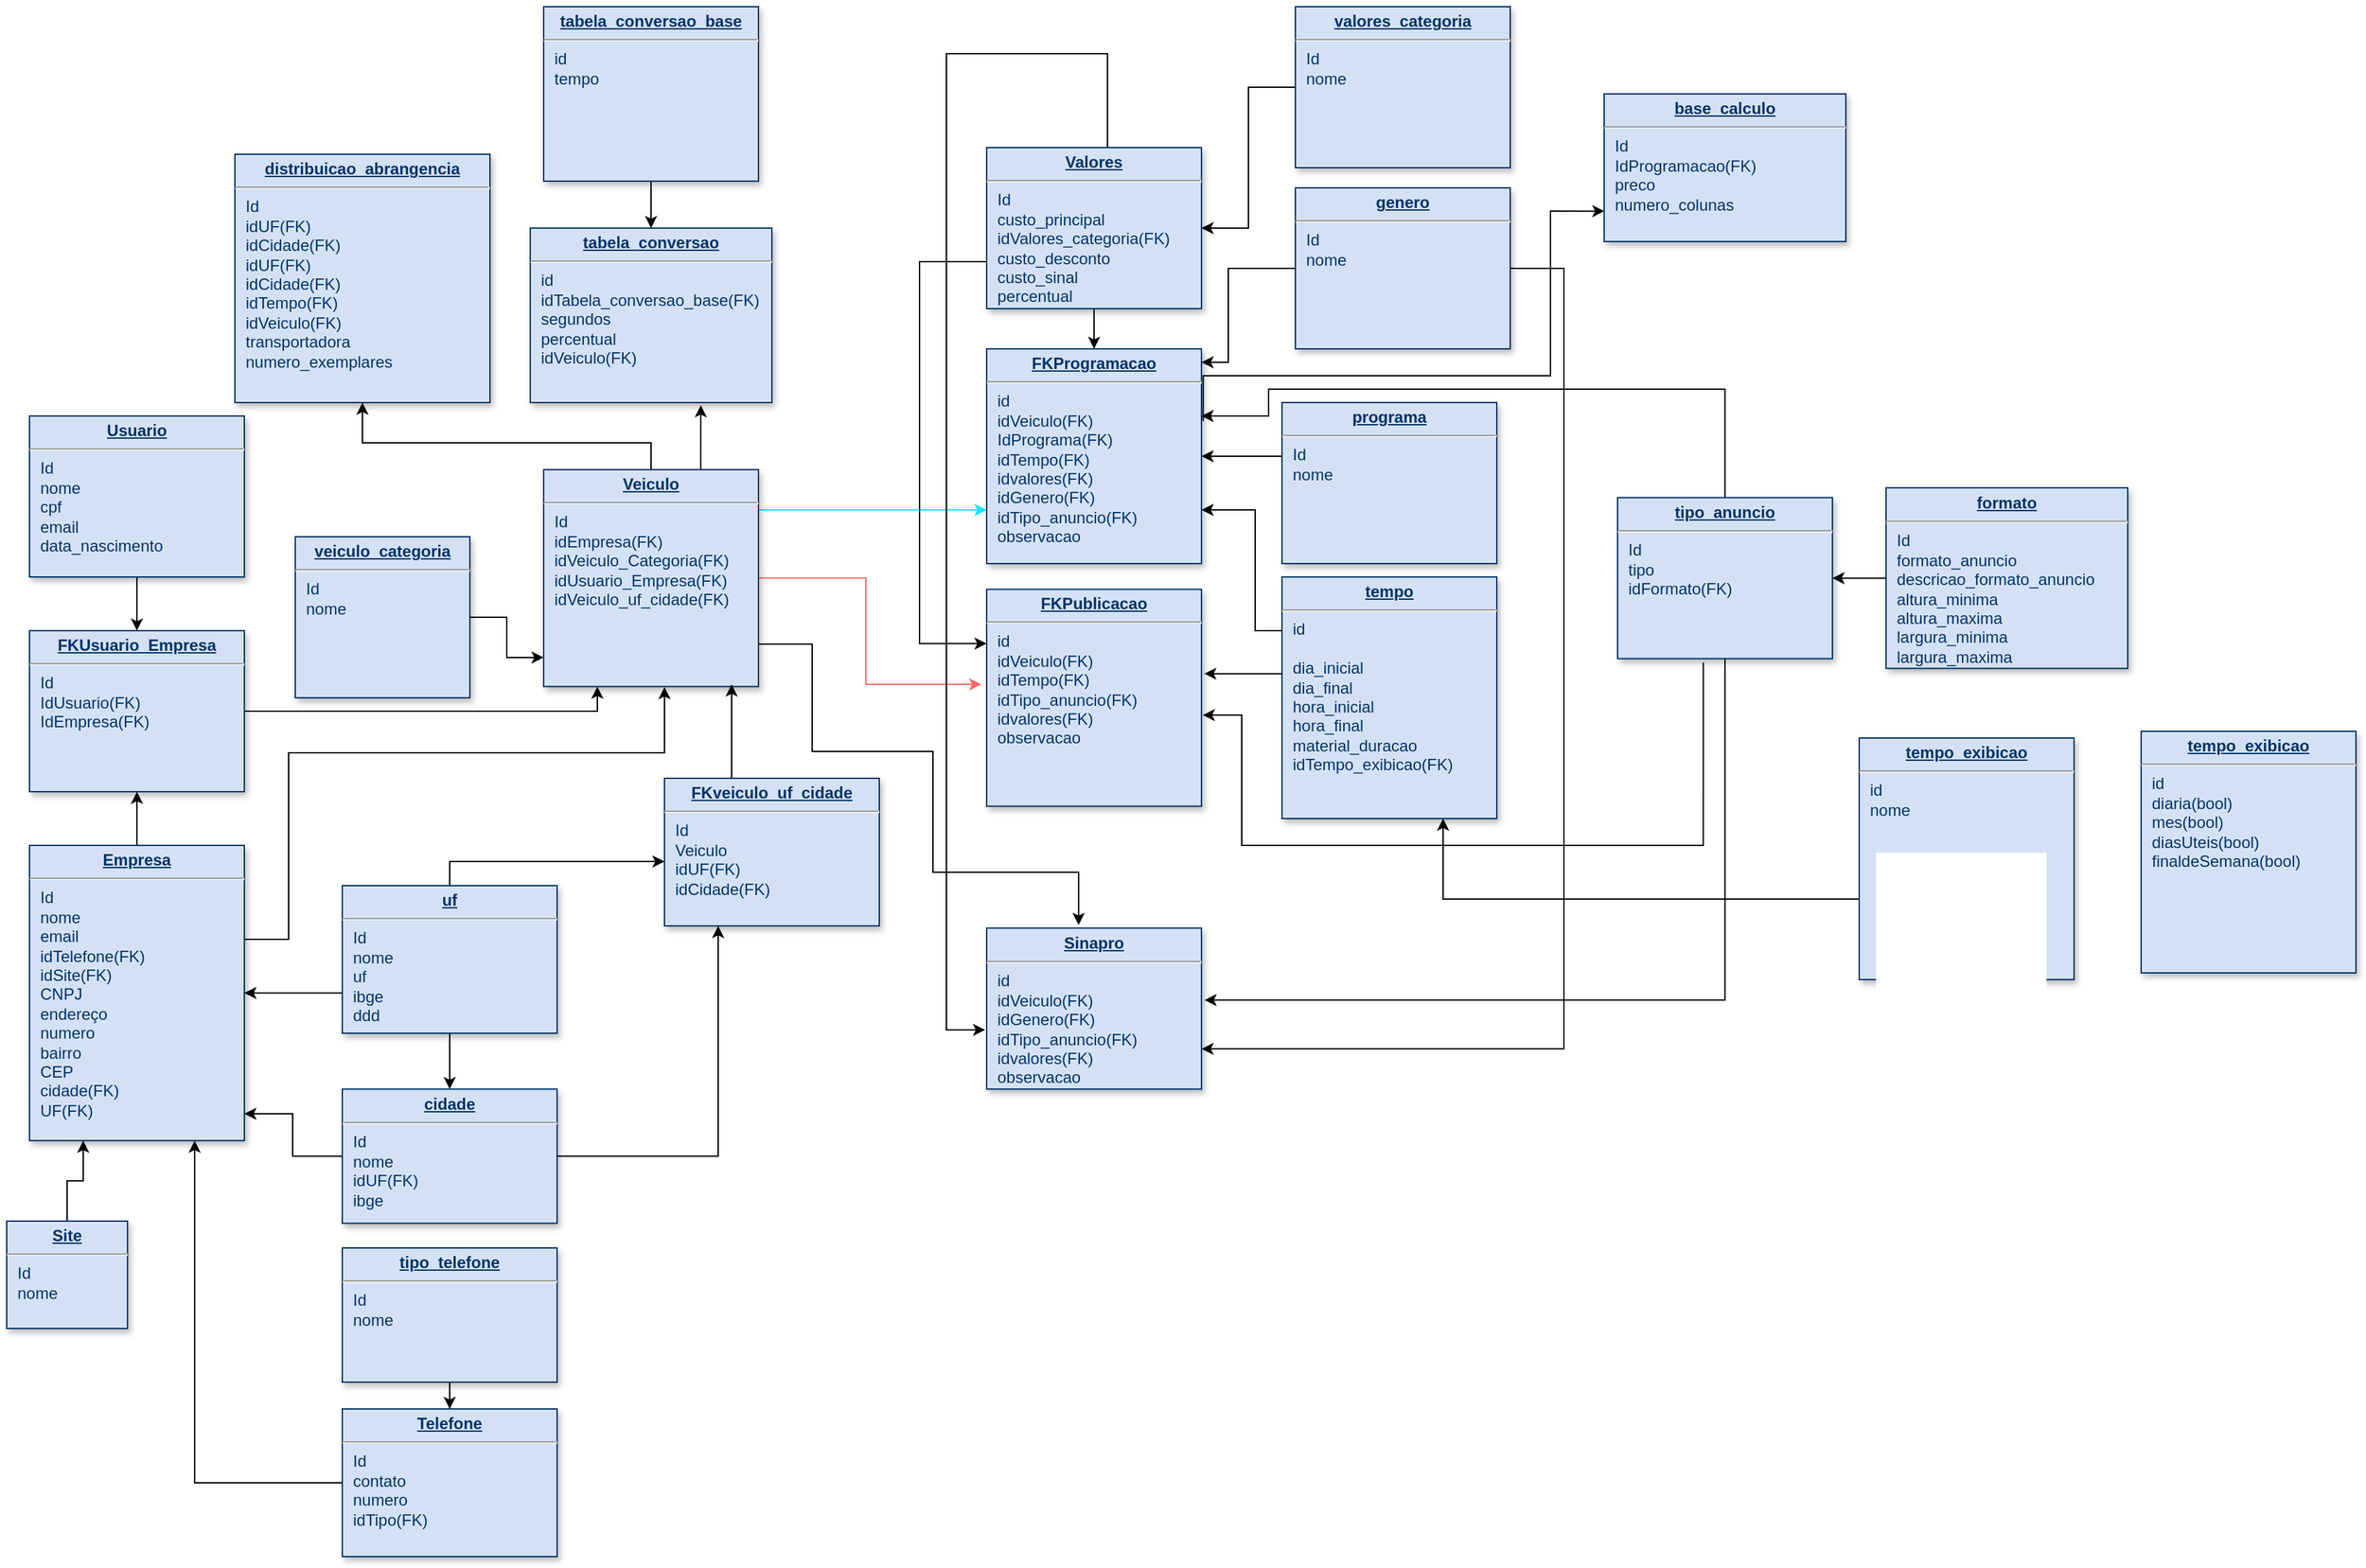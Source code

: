 <mxfile version="12.8.2" type="github">
  <diagram id="VvqGy8qrrSqzTx67XHq5" name="Página-1">
    <mxGraphModel dx="2086" dy="1724" grid="1" gridSize="10" guides="1" tooltips="1" connect="1" arrows="1" fold="1" page="1" pageScale="1" pageWidth="827" pageHeight="1169" math="0" shadow="0">
      <root>
        <mxCell id="0" />
        <mxCell id="1" parent="0" />
        <mxCell id="IHVAyDiuJe2hWlR-bfKC-25" style="edgeStyle=orthogonalEdgeStyle;rounded=0;orthogonalLoop=1;jettySize=auto;html=1;" parent="1" source="IHVAyDiuJe2hWlR-bfKC-1" target="IHVAyDiuJe2hWlR-bfKC-2" edge="1">
          <mxGeometry relative="1" as="geometry" />
        </mxCell>
        <mxCell id="IHVAyDiuJe2hWlR-bfKC-1" value="&lt;p style=&quot;margin: 0px ; margin-top: 4px ; text-align: center ; text-decoration: underline&quot;&gt;&lt;b&gt;Usuario&lt;/b&gt;&lt;/p&gt;&lt;hr&gt;&lt;p style=&quot;margin: 0px ; margin-left: 8px&quot;&gt;Id&lt;/p&gt;&lt;p style=&quot;margin: 0px ; margin-left: 8px&quot;&gt;nome&lt;/p&gt;&lt;p style=&quot;margin: 0px ; margin-left: 8px&quot;&gt;cpf&lt;/p&gt;&lt;p style=&quot;margin: 0px ; margin-left: 8px&quot;&gt;email&lt;/p&gt;&lt;p style=&quot;margin: 0px ; margin-left: 8px&quot;&gt;data_nascimento&lt;/p&gt;" style="verticalAlign=top;align=left;overflow=fill;fontSize=12;fontFamily=Helvetica;html=1;strokeColor=#003366;shadow=1;fillColor=#D4E1F5;fontColor=#003366" parent="1" vertex="1">
          <mxGeometry x="-783" y="10" width="160" height="120" as="geometry" />
        </mxCell>
        <mxCell id="IHVAyDiuJe2hWlR-bfKC-56" style="edgeStyle=orthogonalEdgeStyle;rounded=0;orthogonalLoop=1;jettySize=auto;html=1;entryX=0.25;entryY=1;entryDx=0;entryDy=0;" parent="1" source="IHVAyDiuJe2hWlR-bfKC-2" target="IHVAyDiuJe2hWlR-bfKC-7" edge="1">
          <mxGeometry relative="1" as="geometry">
            <Array as="points">
              <mxPoint x="-360" y="230" />
            </Array>
            <mxPoint x="-360" y="230" as="targetPoint" />
          </mxGeometry>
        </mxCell>
        <mxCell id="IHVAyDiuJe2hWlR-bfKC-2" value="&lt;p style=&quot;margin: 0px ; margin-top: 4px ; text-align: center ; text-decoration: underline&quot;&gt;&lt;b&gt;FKUsuario_Empresa&lt;/b&gt;&lt;/p&gt;&lt;hr&gt;&lt;p style=&quot;margin: 0px ; margin-left: 8px&quot;&gt;Id&lt;/p&gt;&lt;p style=&quot;margin: 0px ; margin-left: 8px&quot;&gt;IdUsuario(FK)&lt;/p&gt;&lt;p style=&quot;margin: 0px ; margin-left: 8px&quot;&gt;IdEmpresa(FK)&lt;/p&gt;&lt;p style=&quot;margin: 0px ; margin-left: 8px&quot;&gt;&lt;br&gt;&lt;/p&gt;" style="verticalAlign=top;align=left;overflow=fill;fontSize=12;fontFamily=Helvetica;html=1;strokeColor=#003366;shadow=1;fillColor=#D4E1F5;fontColor=#003366;direction=west;" parent="1" vertex="1">
          <mxGeometry x="-783" y="170" width="160" height="120" as="geometry" />
        </mxCell>
        <mxCell id="S3335GlJZNiLPeRAQWJQ-27" style="edgeStyle=orthogonalEdgeStyle;rounded=0;orthogonalLoop=1;jettySize=auto;html=1;entryX=0;entryY=0.866;entryDx=0;entryDy=0;entryPerimeter=0;" parent="1" source="IHVAyDiuJe2hWlR-bfKC-4" target="IHVAyDiuJe2hWlR-bfKC-7" edge="1">
          <mxGeometry relative="1" as="geometry" />
        </mxCell>
        <mxCell id="IHVAyDiuJe2hWlR-bfKC-4" value="&lt;p style=&quot;margin: 0px ; margin-top: 4px ; text-align: center ; text-decoration: underline&quot;&gt;&lt;b&gt;veiculo_categoria&lt;/b&gt;&lt;/p&gt;&lt;hr&gt;&lt;p style=&quot;margin: 0px ; margin-left: 8px&quot;&gt;Id&lt;/p&gt;&lt;p style=&quot;margin: 0px ; margin-left: 8px&quot;&gt;nome&lt;/p&gt;" style="verticalAlign=top;align=left;overflow=fill;fontSize=12;fontFamily=Helvetica;html=1;strokeColor=#003366;shadow=1;fillColor=#D4E1F5;fontColor=#003366" parent="1" vertex="1">
          <mxGeometry x="-585" y="100" width="130" height="120" as="geometry" />
        </mxCell>
        <mxCell id="IHVAyDiuJe2hWlR-bfKC-70" style="edgeStyle=orthogonalEdgeStyle;rounded=0;orthogonalLoop=1;jettySize=auto;html=1;entryX=0;entryY=0.75;entryDx=0;entryDy=0;strokeColor=#0DE7FF;" parent="1" source="IHVAyDiuJe2hWlR-bfKC-7" target="IHVAyDiuJe2hWlR-bfKC-46" edge="1">
          <mxGeometry relative="1" as="geometry">
            <Array as="points">
              <mxPoint x="-150" y="80" />
              <mxPoint x="-150" y="80" />
            </Array>
          </mxGeometry>
        </mxCell>
        <mxCell id="S3335GlJZNiLPeRAQWJQ-18" style="edgeStyle=orthogonalEdgeStyle;rounded=0;orthogonalLoop=1;jettySize=auto;html=1;strokeColor=#FF6666;" parent="1" source="IHVAyDiuJe2hWlR-bfKC-7" edge="1">
          <mxGeometry relative="1" as="geometry">
            <mxPoint x="-74" y="210" as="targetPoint" />
            <Array as="points">
              <mxPoint x="-160" y="131" />
              <mxPoint x="-160" y="210" />
            </Array>
          </mxGeometry>
        </mxCell>
        <mxCell id="S3335GlJZNiLPeRAQWJQ-26" style="edgeStyle=orthogonalEdgeStyle;rounded=0;orthogonalLoop=1;jettySize=auto;html=1;entryX=0.706;entryY=1.015;entryDx=0;entryDy=0;entryPerimeter=0;" parent="1" source="IHVAyDiuJe2hWlR-bfKC-7" target="IHVAyDiuJe2hWlR-bfKC-72" edge="1">
          <mxGeometry relative="1" as="geometry">
            <mxPoint x="-320" y="-30" as="targetPoint" />
            <Array as="points">
              <mxPoint x="-283" y="30" />
              <mxPoint x="-283" y="30" />
            </Array>
          </mxGeometry>
        </mxCell>
        <mxCell id="S3335GlJZNiLPeRAQWJQ-49" style="edgeStyle=orthogonalEdgeStyle;rounded=0;orthogonalLoop=1;jettySize=auto;html=1;strokeColor=#000000;entryX=0.428;entryY=-0.019;entryDx=0;entryDy=0;entryPerimeter=0;" parent="1" source="IHVAyDiuJe2hWlR-bfKC-7" target="S3335GlJZNiLPeRAQWJQ-48" edge="1">
          <mxGeometry relative="1" as="geometry">
            <mxPoint y="350" as="targetPoint" />
            <Array as="points">
              <mxPoint x="-200" y="180" />
              <mxPoint x="-200" y="260" />
              <mxPoint x="-110" y="260" />
              <mxPoint x="-110" y="350" />
              <mxPoint x="-1" y="350" />
            </Array>
          </mxGeometry>
        </mxCell>
        <mxCell id="VIZTpnqmuirVWNDH8mlG-4" style="edgeStyle=orthogonalEdgeStyle;rounded=0;orthogonalLoop=1;jettySize=auto;html=1;strokeColor=#000000;entryX=0.5;entryY=1;entryDx=0;entryDy=0;" parent="1" source="IHVAyDiuJe2hWlR-bfKC-7" target="Db5_0AzRxlFm09WnYyrj-18" edge="1">
          <mxGeometry relative="1" as="geometry">
            <mxPoint x="-460" y="-10" as="targetPoint" />
            <Array as="points">
              <mxPoint x="-320" y="30" />
              <mxPoint x="-535" y="30" />
            </Array>
          </mxGeometry>
        </mxCell>
        <mxCell id="IHVAyDiuJe2hWlR-bfKC-7" value="&lt;p style=&quot;margin: 0px ; margin-top: 4px ; text-align: center ; text-decoration: underline&quot;&gt;&lt;b&gt;Veiculo&lt;/b&gt;&lt;/p&gt;&lt;hr&gt;&lt;p style=&quot;margin: 0px ; margin-left: 8px&quot;&gt;Id&lt;/p&gt;&lt;p style=&quot;margin: 0px ; margin-left: 8px&quot;&gt;idEmpresa(FK)&lt;/p&gt;&lt;p style=&quot;margin: 0px ; margin-left: 8px&quot;&gt;idVeiculo_Categoria(FK)&lt;/p&gt;&lt;p style=&quot;margin: 0px ; margin-left: 8px&quot;&gt;idUsuario_Empresa(FK)&lt;/p&gt;&lt;p style=&quot;margin: 0px 0px 0px 8px&quot;&gt;idVeiculo_uf_cidade(FK)&lt;/p&gt;&lt;div&gt;&lt;br&gt;&lt;/div&gt;&lt;p style=&quot;margin: 0px ; margin-left: 8px&quot;&gt;&lt;br&gt;&lt;/p&gt;" style="verticalAlign=top;align=left;overflow=fill;fontSize=12;fontFamily=Helvetica;html=1;strokeColor=#003366;shadow=1;fillColor=#D4E1F5;fontColor=#003366" parent="1" vertex="1">
          <mxGeometry x="-400" y="50.0" width="160" height="161.64" as="geometry" />
        </mxCell>
        <mxCell id="IHVAyDiuJe2hWlR-bfKC-24" style="edgeStyle=orthogonalEdgeStyle;rounded=0;orthogonalLoop=1;jettySize=auto;html=1;entryX=0.5;entryY=0;entryDx=0;entryDy=0;" parent="1" source="IHVAyDiuJe2hWlR-bfKC-8" target="IHVAyDiuJe2hWlR-bfKC-2" edge="1">
          <mxGeometry relative="1" as="geometry" />
        </mxCell>
        <mxCell id="IHVAyDiuJe2hWlR-bfKC-57" style="edgeStyle=orthogonalEdgeStyle;rounded=0;orthogonalLoop=1;jettySize=auto;html=1;" parent="1" source="IHVAyDiuJe2hWlR-bfKC-8" edge="1">
          <mxGeometry relative="1" as="geometry">
            <mxPoint x="-310" y="212" as="targetPoint" />
            <Array as="points">
              <mxPoint x="-590" y="400" />
              <mxPoint x="-590" y="261" />
              <mxPoint x="-310" y="261" />
              <mxPoint x="-310" y="212" />
            </Array>
          </mxGeometry>
        </mxCell>
        <mxCell id="IHVAyDiuJe2hWlR-bfKC-8" value="&lt;p style=&quot;margin: 0px ; margin-top: 4px ; text-align: center ; text-decoration: underline&quot;&gt;&lt;b&gt;Empresa&lt;/b&gt;&lt;/p&gt;&lt;hr&gt;&lt;p style=&quot;margin: 0px ; margin-left: 8px&quot;&gt;Id&lt;/p&gt;&lt;p style=&quot;margin: 0px ; margin-left: 8px&quot;&gt;nome&lt;/p&gt;&lt;p style=&quot;margin: 0px ; margin-left: 8px&quot;&gt;email&lt;/p&gt;&lt;p style=&quot;margin: 0px ; margin-left: 8px&quot;&gt;&lt;span&gt;idTelefone(FK)&lt;/span&gt;&lt;/p&gt;&lt;p style=&quot;margin: 0px ; margin-left: 8px&quot;&gt;&lt;span&gt;idSite(FK)&lt;/span&gt;&lt;/p&gt;&lt;p style=&quot;margin: 0px ; margin-left: 8px&quot;&gt;&lt;span&gt;CNPJ&lt;/span&gt;&lt;br&gt;&lt;/p&gt;&lt;p style=&quot;margin: 0px ; margin-left: 8px&quot;&gt;endereço&lt;/p&gt;&lt;p style=&quot;margin: 0px ; margin-left: 8px&quot;&gt;numero&lt;/p&gt;&lt;p style=&quot;margin: 0px ; margin-left: 8px&quot;&gt;bairro&lt;/p&gt;&lt;p style=&quot;margin: 0px ; margin-left: 8px&quot;&gt;&lt;span&gt;CEP&lt;/span&gt;&lt;br&gt;&lt;/p&gt;&lt;p style=&quot;margin: 0px ; margin-left: 8px&quot;&gt;cidade(FK)&lt;/p&gt;&lt;p style=&quot;margin: 0px ; margin-left: 8px&quot;&gt;&lt;span&gt;UF(FK)&lt;/span&gt;&lt;/p&gt;&lt;p style=&quot;margin: 0px ; margin-left: 8px&quot;&gt;&lt;br&gt;&lt;/p&gt;&lt;p style=&quot;margin: 0px ; margin-left: 8px&quot;&gt;&lt;br&gt;&lt;/p&gt;" style="verticalAlign=top;align=left;overflow=fill;fontSize=12;fontFamily=Helvetica;html=1;strokeColor=#003366;shadow=1;fillColor=#D4E1F5;fontColor=#003366" parent="1" vertex="1">
          <mxGeometry x="-783" y="330" width="160" height="220" as="geometry" />
        </mxCell>
        <mxCell id="IHVAyDiuJe2hWlR-bfKC-61" style="edgeStyle=orthogonalEdgeStyle;rounded=0;orthogonalLoop=1;jettySize=auto;html=1;" parent="1" source="IHVAyDiuJe2hWlR-bfKC-18" target="IHVAyDiuJe2hWlR-bfKC-8" edge="1">
          <mxGeometry relative="1" as="geometry">
            <Array as="points">
              <mxPoint x="-587" y="562" />
              <mxPoint x="-587" y="530" />
            </Array>
          </mxGeometry>
        </mxCell>
        <mxCell id="S3335GlJZNiLPeRAQWJQ-10" style="edgeStyle=orthogonalEdgeStyle;rounded=0;orthogonalLoop=1;jettySize=auto;html=1;entryX=0.25;entryY=1;entryDx=0;entryDy=0;" parent="1" source="IHVAyDiuJe2hWlR-bfKC-18" target="IHVAyDiuJe2hWlR-bfKC-83" edge="1">
          <mxGeometry relative="1" as="geometry" />
        </mxCell>
        <mxCell id="IHVAyDiuJe2hWlR-bfKC-18" value="&lt;p style=&quot;margin: 0px ; margin-top: 4px ; text-align: center ; text-decoration: underline&quot;&gt;&lt;b&gt;cidade&lt;/b&gt;&lt;/p&gt;&lt;hr&gt;&lt;p style=&quot;margin: 0px ; margin-left: 8px&quot;&gt;Id&lt;/p&gt;&lt;p style=&quot;margin: 0px ; margin-left: 8px&quot;&gt;nome&lt;/p&gt;&lt;p style=&quot;margin: 0px ; margin-left: 8px&quot;&gt;idUF(FK)&lt;/p&gt;&lt;p style=&quot;margin: 0px ; margin-left: 8px&quot;&gt;ibge&lt;/p&gt;&lt;p style=&quot;margin: 0px ; margin-left: 8px&quot;&gt;&lt;br&gt;&lt;/p&gt;" style="verticalAlign=top;align=left;overflow=fill;fontSize=12;fontFamily=Helvetica;html=1;strokeColor=#003366;shadow=1;fillColor=#D4E1F5;fontColor=#003366" parent="1" vertex="1">
          <mxGeometry x="-550" y="511.64" width="160" height="100" as="geometry" />
        </mxCell>
        <mxCell id="IHVAyDiuJe2hWlR-bfKC-64" style="edgeStyle=orthogonalEdgeStyle;rounded=0;orthogonalLoop=1;jettySize=auto;html=1;entryX=0.5;entryY=0;entryDx=0;entryDy=0;" parent="1" source="IHVAyDiuJe2hWlR-bfKC-19" target="IHVAyDiuJe2hWlR-bfKC-18" edge="1">
          <mxGeometry relative="1" as="geometry" />
        </mxCell>
        <mxCell id="IHVAyDiuJe2hWlR-bfKC-65" style="edgeStyle=orthogonalEdgeStyle;rounded=0;orthogonalLoop=1;jettySize=auto;html=1;entryX=1;entryY=0.5;entryDx=0;entryDy=0;" parent="1" source="IHVAyDiuJe2hWlR-bfKC-19" target="IHVAyDiuJe2hWlR-bfKC-8" edge="1">
          <mxGeometry relative="1" as="geometry">
            <Array as="points">
              <mxPoint x="-570" y="440" />
              <mxPoint x="-570" y="440" />
            </Array>
          </mxGeometry>
        </mxCell>
        <mxCell id="S3335GlJZNiLPeRAQWJQ-12" style="edgeStyle=orthogonalEdgeStyle;rounded=0;orthogonalLoop=1;jettySize=auto;html=1;entryX=0;entryY=0.564;entryDx=0;entryDy=0;entryPerimeter=0;" parent="1" source="IHVAyDiuJe2hWlR-bfKC-19" target="IHVAyDiuJe2hWlR-bfKC-83" edge="1">
          <mxGeometry relative="1" as="geometry">
            <Array as="points">
              <mxPoint x="-470" y="342" />
            </Array>
          </mxGeometry>
        </mxCell>
        <mxCell id="IHVAyDiuJe2hWlR-bfKC-19" value="&lt;p style=&quot;margin: 0px ; margin-top: 4px ; text-align: center ; text-decoration: underline&quot;&gt;&lt;b&gt;uf&lt;/b&gt;&lt;/p&gt;&lt;hr&gt;&lt;p style=&quot;margin: 0px ; margin-left: 8px&quot;&gt;Id&lt;/p&gt;&lt;p style=&quot;margin: 0px ; margin-left: 8px&quot;&gt;nome&lt;/p&gt;&lt;p style=&quot;margin: 0px ; margin-left: 8px&quot;&gt;uf&lt;/p&gt;&lt;p style=&quot;margin: 0px ; margin-left: 8px&quot;&gt;ibge&lt;/p&gt;&lt;p style=&quot;margin: 0px ; margin-left: 8px&quot;&gt;&lt;span&gt;ddd&lt;/span&gt;&lt;br&gt;&lt;/p&gt;" style="verticalAlign=top;align=left;overflow=fill;fontSize=12;fontFamily=Helvetica;html=1;strokeColor=#003366;shadow=1;fillColor=#D4E1F5;fontColor=#003366" parent="1" vertex="1">
          <mxGeometry x="-550" y="360" width="160" height="110" as="geometry" />
        </mxCell>
        <mxCell id="IHVAyDiuJe2hWlR-bfKC-35" style="edgeStyle=orthogonalEdgeStyle;rounded=0;orthogonalLoop=1;jettySize=auto;html=1;" parent="1" source="IHVAyDiuJe2hWlR-bfKC-30" target="IHVAyDiuJe2hWlR-bfKC-32" edge="1">
          <mxGeometry relative="1" as="geometry" />
        </mxCell>
        <mxCell id="IHVAyDiuJe2hWlR-bfKC-30" value="&lt;p style=&quot;margin: 0px ; margin-top: 4px ; text-align: center ; text-decoration: underline&quot;&gt;&lt;b&gt;tipo_telefone&lt;/b&gt;&lt;/p&gt;&lt;hr&gt;&lt;p style=&quot;margin: 0px ; margin-left: 8px&quot;&gt;Id&lt;/p&gt;&lt;p style=&quot;margin: 0px ; margin-left: 8px&quot;&gt;nome&lt;/p&gt;" style="verticalAlign=top;align=left;overflow=fill;fontSize=12;fontFamily=Helvetica;html=1;strokeColor=#003366;shadow=1;fillColor=#D4E1F5;fontColor=#003366" parent="1" vertex="1">
          <mxGeometry x="-550" y="630" width="160" height="100" as="geometry" />
        </mxCell>
        <mxCell id="IHVAyDiuJe2hWlR-bfKC-63" style="edgeStyle=orthogonalEdgeStyle;rounded=0;orthogonalLoop=1;jettySize=auto;html=1;" parent="1" source="IHVAyDiuJe2hWlR-bfKC-32" target="IHVAyDiuJe2hWlR-bfKC-8" edge="1">
          <mxGeometry relative="1" as="geometry">
            <Array as="points">
              <mxPoint x="-660" y="805" />
            </Array>
          </mxGeometry>
        </mxCell>
        <mxCell id="IHVAyDiuJe2hWlR-bfKC-32" value="&lt;p style=&quot;margin: 0px ; margin-top: 4px ; text-align: center ; text-decoration: underline&quot;&gt;&lt;b&gt;Telefone&lt;/b&gt;&lt;/p&gt;&lt;hr&gt;&lt;p style=&quot;margin: 0px ; margin-left: 8px&quot;&gt;Id&lt;/p&gt;&lt;p style=&quot;margin: 0px ; margin-left: 8px&quot;&gt;contato&lt;/p&gt;&lt;p style=&quot;margin: 0px ; margin-left: 8px&quot;&gt;numero&lt;/p&gt;&lt;p style=&quot;margin: 0px ; margin-left: 8px&quot;&gt;idTipo(FK)&lt;/p&gt;" style="verticalAlign=top;align=left;overflow=fill;fontSize=12;fontFamily=Helvetica;html=1;strokeColor=#003366;shadow=1;fillColor=#D4E1F5;fontColor=#003366" parent="1" vertex="1">
          <mxGeometry x="-550" y="750" width="160" height="110" as="geometry" />
        </mxCell>
        <mxCell id="IHVAyDiuJe2hWlR-bfKC-71" style="edgeStyle=orthogonalEdgeStyle;rounded=0;orthogonalLoop=1;jettySize=auto;html=1;entryX=0.25;entryY=1;entryDx=0;entryDy=0;" parent="1" source="IHVAyDiuJe2hWlR-bfKC-36" target="IHVAyDiuJe2hWlR-bfKC-8" edge="1">
          <mxGeometry relative="1" as="geometry" />
        </mxCell>
        <mxCell id="IHVAyDiuJe2hWlR-bfKC-36" value="&lt;p style=&quot;margin: 0px ; margin-top: 4px ; text-align: center ; text-decoration: underline&quot;&gt;&lt;b&gt;Site&lt;/b&gt;&lt;/p&gt;&lt;hr&gt;&lt;p style=&quot;margin: 0px ; margin-left: 8px&quot;&gt;Id&lt;/p&gt;&lt;p style=&quot;margin: 0px ; margin-left: 8px&quot;&gt;nome&lt;/p&gt;" style="verticalAlign=top;align=left;overflow=fill;fontSize=12;fontFamily=Helvetica;html=1;strokeColor=#003366;shadow=1;fillColor=#D4E1F5;fontColor=#003366" parent="1" vertex="1">
          <mxGeometry x="-800" y="610" width="90" height="80" as="geometry" />
        </mxCell>
        <mxCell id="IHVAyDiuJe2hWlR-bfKC-49" style="edgeStyle=orthogonalEdgeStyle;rounded=0;orthogonalLoop=1;jettySize=auto;html=1;entryX=1;entryY=0.5;entryDx=0;entryDy=0;" parent="1" source="IHVAyDiuJe2hWlR-bfKC-43" target="IHVAyDiuJe2hWlR-bfKC-46" edge="1">
          <mxGeometry relative="1" as="geometry">
            <mxPoint x="100" y="40" as="targetPoint" />
            <Array as="points">
              <mxPoint x="120" y="40" />
              <mxPoint x="120" y="40" />
            </Array>
          </mxGeometry>
        </mxCell>
        <mxCell id="IHVAyDiuJe2hWlR-bfKC-43" value="&lt;p style=&quot;margin: 0px ; margin-top: 4px ; text-align: center ; text-decoration: underline&quot;&gt;&lt;b&gt;programa&lt;/b&gt;&lt;/p&gt;&lt;hr&gt;&lt;p style=&quot;margin: 0px ; margin-left: 8px&quot;&gt;Id&lt;/p&gt;&lt;p style=&quot;margin: 0px ; margin-left: 8px&quot;&gt;nome&lt;/p&gt;" style="verticalAlign=top;align=left;overflow=fill;fontSize=12;fontFamily=Helvetica;html=1;strokeColor=#003366;shadow=1;fillColor=#D4E1F5;fontColor=#003366" parent="1" vertex="1">
          <mxGeometry x="150" width="160" height="120" as="geometry" />
        </mxCell>
        <mxCell id="S3335GlJZNiLPeRAQWJQ-31" style="edgeStyle=orthogonalEdgeStyle;rounded=0;orthogonalLoop=1;jettySize=auto;html=1;exitX=0;exitY=0.25;exitDx=0;exitDy=0;entryX=1.013;entryY=0.389;entryDx=0;entryDy=0;strokeColor=#000000;entryPerimeter=0;" parent="1" source="IHVAyDiuJe2hWlR-bfKC-44" target="S3335GlJZNiLPeRAQWJQ-9" edge="1">
          <mxGeometry relative="1" as="geometry">
            <Array as="points">
              <mxPoint x="150" y="202" />
            </Array>
          </mxGeometry>
        </mxCell>
        <mxCell id="S3335GlJZNiLPeRAQWJQ-47" style="edgeStyle=orthogonalEdgeStyle;rounded=0;orthogonalLoop=1;jettySize=auto;html=1;strokeColor=#000000;entryX=1;entryY=0.75;entryDx=0;entryDy=0;" parent="1" source="IHVAyDiuJe2hWlR-bfKC-44" target="IHVAyDiuJe2hWlR-bfKC-46" edge="1">
          <mxGeometry relative="1" as="geometry">
            <mxPoint x="120" y="80" as="targetPoint" />
            <Array as="points">
              <mxPoint x="130" y="170" />
              <mxPoint x="130" y="80" />
            </Array>
          </mxGeometry>
        </mxCell>
        <mxCell id="IHVAyDiuJe2hWlR-bfKC-44" value="&lt;p style=&quot;margin: 0px ; margin-top: 4px ; text-align: center ; text-decoration: underline&quot;&gt;&lt;b&gt;tempo&lt;/b&gt;&lt;/p&gt;&lt;hr&gt;&lt;p style=&quot;margin: 0px ; margin-left: 8px&quot;&gt;id&lt;/p&gt;&lt;p style=&quot;margin: 0px ; margin-left: 8px&quot;&gt;&lt;br&gt;&lt;/p&gt;&lt;p style=&quot;margin: 0px ; margin-left: 8px&quot;&gt;&lt;span&gt;dia_inicial&lt;/span&gt;&lt;br&gt;&lt;/p&gt;&lt;p style=&quot;margin: 0px ; margin-left: 8px&quot;&gt;dia_final&lt;/p&gt;&lt;p style=&quot;margin: 0px ; margin-left: 8px&quot;&gt;hora_inicial&lt;/p&gt;&lt;p style=&quot;margin: 0px ; margin-left: 8px&quot;&gt;hora_final&lt;/p&gt;&lt;p style=&quot;margin: 0px ; margin-left: 8px&quot;&gt;material_duracao&lt;/p&gt;&lt;p style=&quot;margin: 0px ; margin-left: 8px&quot;&gt;idTempo_exibicao(FK)&lt;/p&gt;" style="verticalAlign=top;align=left;overflow=fill;fontSize=12;fontFamily=Helvetica;html=1;strokeColor=#003366;shadow=1;fillColor=#D4E1F5;fontColor=#003366" parent="1" vertex="1">
          <mxGeometry x="150" y="130" width="160" height="180" as="geometry" />
        </mxCell>
        <mxCell id="Db5_0AzRxlFm09WnYyrj-17" style="edgeStyle=orthogonalEdgeStyle;rounded=0;orthogonalLoop=1;jettySize=auto;html=1;entryX=0.001;entryY=0.794;entryDx=0;entryDy=0;entryPerimeter=0;exitX=1.008;exitY=0.336;exitDx=0;exitDy=0;exitPerimeter=0;" parent="1" source="IHVAyDiuJe2hWlR-bfKC-46" target="Db5_0AzRxlFm09WnYyrj-10" edge="1">
          <mxGeometry relative="1" as="geometry">
            <mxPoint x="130" y="10" as="sourcePoint" />
            <Array as="points">
              <mxPoint x="91" y="-20" />
              <mxPoint x="350" y="-20" />
              <mxPoint x="350" y="-143" />
            </Array>
          </mxGeometry>
        </mxCell>
        <mxCell id="IHVAyDiuJe2hWlR-bfKC-46" value="&lt;p style=&quot;margin: 0px ; margin-top: 4px ; text-align: center ; text-decoration: underline&quot;&gt;&lt;b&gt;FKProgramacao&lt;/b&gt;&lt;/p&gt;&lt;hr&gt;&lt;p style=&quot;margin: 0px ; margin-left: 8px&quot;&gt;id&lt;/p&gt;&lt;p style=&quot;margin: 0px ; margin-left: 8px&quot;&gt;&lt;span&gt;idVeiculo(FK)&lt;/span&gt;&lt;br&gt;&lt;/p&gt;&lt;p style=&quot;margin: 0px ; margin-left: 8px&quot;&gt;&lt;span&gt;IdPrograma(FK)&lt;/span&gt;&lt;br&gt;&lt;/p&gt;&lt;p style=&quot;margin: 0px ; margin-left: 8px&quot;&gt;idTempo(FK)&lt;br&gt;&lt;/p&gt;&lt;p style=&quot;margin: 0px ; margin-left: 8px&quot;&gt;idvalores(FK)&lt;/p&gt;&lt;p style=&quot;margin: 0px ; margin-left: 8px&quot;&gt;idGenero(FK)&lt;/p&gt;&lt;p style=&quot;margin: 0px ; margin-left: 8px&quot;&gt;idTipo_anuncio(FK)&lt;br&gt;&lt;/p&gt;&lt;p style=&quot;margin: 0px ; margin-left: 8px&quot;&gt;observacao&lt;/p&gt;&lt;p style=&quot;margin: 0px ; margin-left: 8px&quot;&gt;&lt;br&gt;&lt;/p&gt;&lt;p style=&quot;margin: 0px 0px 0px 8px&quot;&gt;&lt;br&gt;&lt;/p&gt;" style="verticalAlign=top;align=left;overflow=fill;fontSize=12;fontFamily=Helvetica;html=1;strokeColor=#003366;shadow=1;fillColor=#D4E1F5;fontColor=#003366" parent="1" vertex="1">
          <mxGeometry x="-70" y="-40" width="160" height="160" as="geometry" />
        </mxCell>
        <mxCell id="IHVAyDiuJe2hWlR-bfKC-72" value="&lt;p style=&quot;margin: 0px ; margin-top: 4px ; text-align: center ; text-decoration: underline&quot;&gt;&lt;b&gt;tabela_conversao&lt;/b&gt;&lt;/p&gt;&lt;hr&gt;&lt;p style=&quot;margin: 0px ; margin-left: 8px&quot;&gt;id&lt;/p&gt;&lt;p style=&quot;margin: 0px ; margin-left: 8px&quot;&gt;idTabela_conversao_base(FK)&lt;/p&gt;&lt;p style=&quot;margin: 0px ; margin-left: 8px&quot;&gt;segundos&lt;/p&gt;&lt;p style=&quot;margin: 0px ; margin-left: 8px&quot;&gt;percentual&lt;/p&gt;&lt;p style=&quot;margin: 0px ; margin-left: 8px&quot;&gt;idVeiculo(FK)&lt;/p&gt;" style="verticalAlign=top;align=left;overflow=fill;fontSize=12;fontFamily=Helvetica;html=1;strokeColor=#003366;shadow=1;fillColor=#D4E1F5;fontColor=#003366" parent="1" vertex="1">
          <mxGeometry x="-410" y="-130" width="180" height="130" as="geometry" />
        </mxCell>
        <mxCell id="IHVAyDiuJe2hWlR-bfKC-74" style="edgeStyle=orthogonalEdgeStyle;rounded=0;orthogonalLoop=1;jettySize=auto;html=1;" parent="1" source="IHVAyDiuJe2hWlR-bfKC-73" target="IHVAyDiuJe2hWlR-bfKC-72" edge="1">
          <mxGeometry relative="1" as="geometry" />
        </mxCell>
        <mxCell id="IHVAyDiuJe2hWlR-bfKC-73" value="&lt;p style=&quot;margin: 0px ; margin-top: 4px ; text-align: center ; text-decoration: underline&quot;&gt;&lt;b&gt;tabela_conversao_base&lt;/b&gt;&lt;/p&gt;&lt;hr&gt;&lt;p style=&quot;margin: 0px ; margin-left: 8px&quot;&gt;id&lt;/p&gt;&lt;p style=&quot;margin: 0px ; margin-left: 8px&quot;&gt;tempo&lt;/p&gt;&lt;p style=&quot;margin: 0px ; margin-left: 8px&quot;&gt;&lt;br&gt;&lt;/p&gt;" style="verticalAlign=top;align=left;overflow=fill;fontSize=12;fontFamily=Helvetica;html=1;strokeColor=#003366;shadow=1;fillColor=#D4E1F5;fontColor=#003366" parent="1" vertex="1">
          <mxGeometry x="-400" y="-295" width="160" height="130" as="geometry" />
        </mxCell>
        <mxCell id="S3335GlJZNiLPeRAQWJQ-17" style="edgeStyle=orthogonalEdgeStyle;rounded=0;orthogonalLoop=1;jettySize=auto;html=1;entryX=0.875;entryY=0.99;entryDx=0;entryDy=0;entryPerimeter=0;" parent="1" source="IHVAyDiuJe2hWlR-bfKC-83" target="IHVAyDiuJe2hWlR-bfKC-7" edge="1">
          <mxGeometry relative="1" as="geometry">
            <Array as="points">
              <mxPoint x="-260" y="260" />
              <mxPoint x="-260" y="260" />
            </Array>
          </mxGeometry>
        </mxCell>
        <mxCell id="IHVAyDiuJe2hWlR-bfKC-83" value="&lt;p style=&quot;margin: 0px ; margin-top: 4px ; text-align: center ; text-decoration: underline&quot;&gt;&lt;b&gt;FKveiculo_uf_cidade&lt;/b&gt;&lt;/p&gt;&lt;hr&gt;&lt;p style=&quot;margin: 0px ; margin-left: 8px&quot;&gt;Id&lt;/p&gt;&lt;p style=&quot;margin: 0px ; margin-left: 8px&quot;&gt;Veiculo&lt;/p&gt;&lt;p style=&quot;margin: 0px ; margin-left: 8px&quot;&gt;idUF(FK)&lt;/p&gt;&lt;p style=&quot;margin: 0px ; margin-left: 8px&quot;&gt;idCidade(FK)&lt;/p&gt;" style="verticalAlign=top;align=left;overflow=fill;fontSize=12;fontFamily=Helvetica;html=1;strokeColor=#003366;shadow=1;fillColor=#D4E1F5;fontColor=#003366" parent="1" vertex="1">
          <mxGeometry x="-310" y="280" width="160" height="110" as="geometry" />
        </mxCell>
        <mxCell id="S3335GlJZNiLPeRAQWJQ-9" value="&lt;p style=&quot;margin: 0px ; margin-top: 4px ; text-align: center ; text-decoration: underline&quot;&gt;&lt;b&gt;FKPublicacao&lt;/b&gt;&lt;/p&gt;&lt;hr&gt;&lt;p style=&quot;margin: 0px ; margin-left: 8px&quot;&gt;id&lt;/p&gt;&lt;p style=&quot;margin: 0px ; margin-left: 8px&quot;&gt;&lt;span&gt;idVeiculo(FK)&lt;/span&gt;&lt;br&gt;&lt;/p&gt;&lt;p style=&quot;margin: 0px ; margin-left: 8px&quot;&gt;&lt;span&gt;idTempo(FK)&lt;/span&gt;&lt;br&gt;&lt;/p&gt;&lt;p style=&quot;margin: 0px ; margin-left: 8px&quot;&gt;idTipo_anuncio(FK)&lt;/p&gt;&lt;p style=&quot;margin: 0px ; margin-left: 8px&quot;&gt;idvalores(FK)&lt;/p&gt;&lt;p style=&quot;margin: 0px ; margin-left: 8px&quot;&gt;observacao&lt;/p&gt;&lt;p style=&quot;margin: 0px ; margin-left: 8px&quot;&gt;&lt;br&gt;&lt;/p&gt;&lt;p style=&quot;margin: 0px 0px 0px 8px&quot;&gt;&lt;br&gt;&lt;/p&gt;" style="verticalAlign=top;align=left;overflow=fill;fontSize=12;fontFamily=Helvetica;html=1;strokeColor=#003366;shadow=1;fillColor=#D4E1F5;fontColor=#003366" parent="1" vertex="1">
          <mxGeometry x="-70" y="139.18" width="160" height="161.64" as="geometry" />
        </mxCell>
        <mxCell id="S3335GlJZNiLPeRAQWJQ-20" style="edgeStyle=orthogonalEdgeStyle;rounded=0;orthogonalLoop=1;jettySize=auto;html=1;entryX=1;entryY=0.5;entryDx=0;entryDy=0;" parent="1" source="S3335GlJZNiLPeRAQWJQ-14" target="S3335GlJZNiLPeRAQWJQ-15" edge="1">
          <mxGeometry relative="1" as="geometry" />
        </mxCell>
        <mxCell id="S3335GlJZNiLPeRAQWJQ-14" value="&lt;p style=&quot;margin: 0px ; margin-top: 4px ; text-align: center ; text-decoration: underline&quot;&gt;&lt;b&gt;formato&lt;/b&gt;&lt;/p&gt;&lt;hr&gt;&lt;p style=&quot;margin: 0px ; margin-left: 8px&quot;&gt;Id&lt;/p&gt;&lt;p style=&quot;margin: 0px ; margin-left: 8px&quot;&gt;formato_anuncio&lt;/p&gt;&lt;p style=&quot;margin: 0px ; margin-left: 8px&quot;&gt;descricao_formato_anuncio&lt;/p&gt;&lt;p style=&quot;margin: 0px ; margin-left: 8px&quot;&gt;altura_minima&lt;/p&gt;&lt;p style=&quot;margin: 0px ; margin-left: 8px&quot;&gt;altura_maxima&lt;br&gt;&lt;/p&gt;&lt;p style=&quot;margin: 0px 0px 0px 8px&quot;&gt;largura_minima&lt;/p&gt;&lt;p style=&quot;margin: 0px 0px 0px 8px&quot;&gt;largura_maxima&lt;/p&gt;&lt;p style=&quot;margin: 0px ; margin-left: 8px&quot;&gt;cor&lt;/p&gt;&lt;p style=&quot;margin: 0px ; margin-left: 8px&quot;&gt;&lt;br&gt;&lt;/p&gt;&lt;p style=&quot;margin: 0px ; margin-left: 8px&quot;&gt;&lt;br&gt;&lt;/p&gt;" style="verticalAlign=top;align=left;overflow=fill;fontSize=12;fontFamily=Helvetica;html=1;strokeColor=#003366;shadow=1;fillColor=#D4E1F5;fontColor=#003366" parent="1" vertex="1">
          <mxGeometry x="600" y="63.53" width="180" height="134.59" as="geometry" />
        </mxCell>
        <mxCell id="S3335GlJZNiLPeRAQWJQ-21" style="edgeStyle=orthogonalEdgeStyle;rounded=0;orthogonalLoop=1;jettySize=auto;html=1;entryX=1.006;entryY=0.58;entryDx=0;entryDy=0;entryPerimeter=0;exitX=0.399;exitY=1.024;exitDx=0;exitDy=0;exitPerimeter=0;" parent="1" source="S3335GlJZNiLPeRAQWJQ-15" target="S3335GlJZNiLPeRAQWJQ-9" edge="1">
          <mxGeometry relative="1" as="geometry">
            <mxPoint x="120" y="230" as="targetPoint" />
            <Array as="points">
              <mxPoint x="464" y="330" />
              <mxPoint x="120" y="330" />
              <mxPoint x="120" y="233" />
            </Array>
            <mxPoint x="630" y="256" as="sourcePoint" />
          </mxGeometry>
        </mxCell>
        <mxCell id="Db5_0AzRxlFm09WnYyrj-7" style="edgeStyle=orthogonalEdgeStyle;rounded=0;orthogonalLoop=1;jettySize=auto;html=1;exitX=0.5;exitY=0;exitDx=0;exitDy=0;" parent="1" source="S3335GlJZNiLPeRAQWJQ-15" edge="1">
          <mxGeometry relative="1" as="geometry">
            <mxPoint x="90" y="10" as="targetPoint" />
            <Array as="points">
              <mxPoint x="480" y="-10" />
              <mxPoint x="140" y="-10" />
              <mxPoint x="140" y="10" />
            </Array>
          </mxGeometry>
        </mxCell>
        <mxCell id="3JUktmmr_IrkGArznt6v-1" style="edgeStyle=orthogonalEdgeStyle;rounded=0;orthogonalLoop=1;jettySize=auto;html=1;entryX=1.014;entryY=0.447;entryDx=0;entryDy=0;entryPerimeter=0;" edge="1" parent="1" source="S3335GlJZNiLPeRAQWJQ-15" target="S3335GlJZNiLPeRAQWJQ-48">
          <mxGeometry relative="1" as="geometry">
            <mxPoint x="480" y="450" as="targetPoint" />
            <Array as="points">
              <mxPoint x="480" y="445" />
            </Array>
          </mxGeometry>
        </mxCell>
        <mxCell id="S3335GlJZNiLPeRAQWJQ-15" value="&lt;p style=&quot;margin: 0px ; margin-top: 4px ; text-align: center ; text-decoration: underline&quot;&gt;&lt;b&gt;tipo_anuncio&lt;/b&gt;&lt;/p&gt;&lt;hr&gt;&lt;p style=&quot;margin: 0px ; margin-left: 8px&quot;&gt;Id&lt;/p&gt;&lt;p style=&quot;margin: 0px ; margin-left: 8px&quot;&gt;tipo&lt;/p&gt;&lt;p style=&quot;margin: 0px ; margin-left: 8px&quot;&gt;idFormato(FK)&lt;/p&gt;" style="verticalAlign=top;align=left;overflow=fill;fontSize=12;fontFamily=Helvetica;html=1;strokeColor=#003366;shadow=1;fillColor=#D4E1F5;fontColor=#003366" parent="1" vertex="1">
          <mxGeometry x="400" y="70.82" width="160" height="120" as="geometry" />
        </mxCell>
        <mxCell id="S3335GlJZNiLPeRAQWJQ-39" style="edgeStyle=orthogonalEdgeStyle;rounded=0;orthogonalLoop=1;jettySize=auto;html=1;strokeColor=#000000;" parent="1" source="S3335GlJZNiLPeRAQWJQ-32" target="IHVAyDiuJe2hWlR-bfKC-46" edge="1">
          <mxGeometry relative="1" as="geometry">
            <Array as="points">
              <mxPoint x="10" y="-120" />
              <mxPoint x="10" y="-120" />
            </Array>
          </mxGeometry>
        </mxCell>
        <mxCell id="S3335GlJZNiLPeRAQWJQ-41" style="edgeStyle=orthogonalEdgeStyle;rounded=0;orthogonalLoop=1;jettySize=auto;html=1;strokeColor=#000000;entryX=0;entryY=0.25;entryDx=0;entryDy=0;" parent="1" source="S3335GlJZNiLPeRAQWJQ-32" target="S3335GlJZNiLPeRAQWJQ-9" edge="1">
          <mxGeometry relative="1" as="geometry">
            <mxPoint x="-110" y="410" as="targetPoint" />
            <Array as="points">
              <mxPoint x="-60" y="-105" />
              <mxPoint x="-120" y="-105" />
              <mxPoint x="-120" y="180" />
            </Array>
          </mxGeometry>
        </mxCell>
        <mxCell id="Db5_0AzRxlFm09WnYyrj-6" style="edgeStyle=orthogonalEdgeStyle;rounded=0;orthogonalLoop=1;jettySize=auto;html=1;entryX=-0.007;entryY=0.632;entryDx=0;entryDy=0;entryPerimeter=0;" parent="1" source="S3335GlJZNiLPeRAQWJQ-32" target="S3335GlJZNiLPeRAQWJQ-48" edge="1">
          <mxGeometry relative="1" as="geometry">
            <mxPoint x="-90" y="463.333" as="targetPoint" />
            <Array as="points">
              <mxPoint x="20" y="-260" />
              <mxPoint x="-100" y="-260" />
              <mxPoint x="-100" y="468" />
            </Array>
          </mxGeometry>
        </mxCell>
        <mxCell id="S3335GlJZNiLPeRAQWJQ-32" value="&lt;p style=&quot;margin: 0px ; margin-top: 4px ; text-align: center ; text-decoration: underline&quot;&gt;&lt;b&gt;Valores&lt;/b&gt;&lt;/p&gt;&lt;hr&gt;&lt;p style=&quot;margin: 0px ; margin-left: 8px&quot;&gt;Id&lt;/p&gt;&lt;p style=&quot;margin: 0px ; margin-left: 8px&quot;&gt;&lt;span&gt;custo_principal&lt;/span&gt;&lt;br&gt;&lt;/p&gt;&lt;p style=&quot;margin: 0px ; margin-left: 8px&quot;&gt;&lt;span&gt;idValores_categoria(FK)&lt;/span&gt;&lt;/p&gt;&lt;p style=&quot;margin: 0px ; margin-left: 8px&quot;&gt;&lt;span style=&quot;text-align: center&quot;&gt;custo_desconto&lt;/span&gt;&lt;/p&gt;&lt;p style=&quot;margin: 0px ; margin-left: 8px&quot;&gt;custo_sinal&lt;/p&gt;&lt;p style=&quot;margin: 0px ; margin-left: 8px&quot;&gt;&lt;span style=&quot;text-align: center&quot;&gt;percentual&lt;/span&gt;&lt;br&gt;&lt;/p&gt;&lt;p style=&quot;margin: 0px ; margin-left: 8px&quot;&gt;&lt;br&gt;&lt;/p&gt;" style="verticalAlign=top;align=left;overflow=fill;fontSize=12;fontFamily=Helvetica;html=1;strokeColor=#003366;shadow=1;fillColor=#D4E1F5;fontColor=#003366" parent="1" vertex="1">
          <mxGeometry x="-70" y="-190" width="160" height="120" as="geometry" />
        </mxCell>
        <mxCell id="S3335GlJZNiLPeRAQWJQ-38" style="edgeStyle=orthogonalEdgeStyle;rounded=0;orthogonalLoop=1;jettySize=auto;html=1;strokeColor=#000000;entryX=1;entryY=0.5;entryDx=0;entryDy=0;" parent="1" source="S3335GlJZNiLPeRAQWJQ-35" target="S3335GlJZNiLPeRAQWJQ-32" edge="1">
          <mxGeometry relative="1" as="geometry">
            <mxPoint x="320" y="-80" as="targetPoint" />
          </mxGeometry>
        </mxCell>
        <mxCell id="S3335GlJZNiLPeRAQWJQ-35" value="&lt;p style=&quot;margin: 0px ; margin-top: 4px ; text-align: center ; text-decoration: underline&quot;&gt;&lt;b&gt;valores_categoria&lt;/b&gt;&lt;/p&gt;&lt;hr&gt;&lt;p style=&quot;margin: 0px ; margin-left: 8px&quot;&gt;Id&lt;/p&gt;&lt;p style=&quot;margin: 0px ; margin-left: 8px&quot;&gt;nome&lt;/p&gt;&lt;p style=&quot;margin: 0px ; margin-left: 8px&quot;&gt;&lt;br&gt;&lt;/p&gt;&lt;p style=&quot;margin: 0px ; margin-left: 8px&quot;&gt;&lt;br&gt;&lt;/p&gt;&lt;p style=&quot;margin: 0px ; margin-left: 8px&quot;&gt;&lt;br&gt;&lt;/p&gt;" style="verticalAlign=top;align=left;overflow=fill;fontSize=12;fontFamily=Helvetica;html=1;strokeColor=#003366;shadow=1;fillColor=#D4E1F5;fontColor=#003366" parent="1" vertex="1">
          <mxGeometry x="160" y="-295" width="160" height="120" as="geometry" />
        </mxCell>
        <mxCell id="S3335GlJZNiLPeRAQWJQ-46" style="edgeStyle=orthogonalEdgeStyle;rounded=0;orthogonalLoop=1;jettySize=auto;html=1;strokeColor=#000000;" parent="1" source="S3335GlJZNiLPeRAQWJQ-45" edge="1">
          <mxGeometry relative="1" as="geometry">
            <mxPoint x="90" y="-30" as="targetPoint" />
            <Array as="points">
              <mxPoint x="110" y="-100" />
              <mxPoint x="110" y="-30" />
              <mxPoint x="90" y="-30" />
            </Array>
          </mxGeometry>
        </mxCell>
        <mxCell id="3JUktmmr_IrkGArznt6v-2" style="edgeStyle=orthogonalEdgeStyle;rounded=0;orthogonalLoop=1;jettySize=auto;html=1;entryX=1;entryY=0.75;entryDx=0;entryDy=0;" edge="1" parent="1" source="S3335GlJZNiLPeRAQWJQ-45" target="S3335GlJZNiLPeRAQWJQ-48">
          <mxGeometry relative="1" as="geometry">
            <mxPoint x="350" y="510" as="targetPoint" />
            <Array as="points">
              <mxPoint x="360" y="-100" />
              <mxPoint x="360" y="482" />
            </Array>
          </mxGeometry>
        </mxCell>
        <mxCell id="S3335GlJZNiLPeRAQWJQ-45" value="&lt;p style=&quot;margin: 0px ; margin-top: 4px ; text-align: center ; text-decoration: underline&quot;&gt;&lt;b&gt;genero&lt;/b&gt;&lt;/p&gt;&lt;hr&gt;&lt;p style=&quot;margin: 0px ; margin-left: 8px&quot;&gt;Id&lt;/p&gt;&lt;p style=&quot;margin: 0px ; margin-left: 8px&quot;&gt;nome&lt;/p&gt;" style="verticalAlign=top;align=left;overflow=fill;fontSize=12;fontFamily=Helvetica;html=1;strokeColor=#003366;shadow=1;fillColor=#D4E1F5;fontColor=#003366" parent="1" vertex="1">
          <mxGeometry x="160" y="-160" width="160" height="120" as="geometry" />
        </mxCell>
        <mxCell id="S3335GlJZNiLPeRAQWJQ-48" value="&lt;p style=&quot;margin: 0px ; margin-top: 4px ; text-align: center ; text-decoration: underline&quot;&gt;&lt;b&gt;Sinapro&lt;/b&gt;&lt;/p&gt;&lt;hr&gt;&lt;p style=&quot;margin: 0px 0px 0px 8px&quot;&gt;id&lt;/p&gt;&lt;p style=&quot;margin: 0px 0px 0px 8px&quot;&gt;idVeiculo(FK)&lt;br&gt;&lt;/p&gt;&lt;p style=&quot;margin: 0px 0px 0px 8px&quot;&gt;idGenero(FK)&lt;/p&gt;&lt;p style=&quot;margin: 0px 0px 0px 8px&quot;&gt;&lt;span&gt;idTipo_anuncio(FK)&lt;/span&gt;&lt;br&gt;&lt;/p&gt;&lt;p style=&quot;margin: 0px 0px 0px 8px&quot;&gt;idvalores(FK)&lt;/p&gt;&lt;p style=&quot;margin: 0px 0px 0px 8px&quot;&gt;observacao&lt;/p&gt;&lt;p style=&quot;margin: 0px 0px 0px 8px&quot;&gt;&lt;br&gt;&lt;/p&gt;" style="verticalAlign=top;align=left;overflow=fill;fontSize=12;fontFamily=Helvetica;html=1;strokeColor=#003366;shadow=1;fillColor=#D4E1F5;fontColor=#003366" parent="1" vertex="1">
          <mxGeometry x="-70" y="391.64" width="160" height="120" as="geometry" />
        </mxCell>
        <mxCell id="Db5_0AzRxlFm09WnYyrj-10" value="&lt;p style=&quot;margin: 0px ; margin-top: 4px ; text-align: center ; text-decoration: underline&quot;&gt;&lt;b&gt;base_calculo&lt;/b&gt;&lt;/p&gt;&lt;hr&gt;&lt;p style=&quot;margin: 0px ; margin-left: 8px&quot;&gt;Id&lt;/p&gt;&lt;p style=&quot;margin: 0px ; margin-left: 8px&quot;&gt;IdProgramacao(FK)&lt;br&gt;&lt;/p&gt;&lt;p style=&quot;margin: 0px ; margin-left: 8px&quot;&gt;&lt;span&gt;preco&lt;/span&gt;&lt;br&gt;&lt;/p&gt;&lt;p style=&quot;margin: 0px ; margin-left: 8px&quot;&gt;numero_colunas&lt;/p&gt;&lt;p style=&quot;margin: 0px ; margin-left: 8px&quot;&gt;&lt;br&gt;&lt;/p&gt;&lt;p style=&quot;margin: 0px ; margin-left: 8px&quot;&gt;&lt;br&gt;&lt;/p&gt;&lt;p style=&quot;margin: 0px ; margin-left: 8px&quot;&gt;&lt;br&gt;&lt;/p&gt;&lt;p style=&quot;margin: 0px ; margin-left: 8px&quot;&gt;&lt;br&gt;&lt;/p&gt;&lt;p style=&quot;margin: 0px ; margin-left: 8px&quot;&gt;&lt;br&gt;&lt;/p&gt;" style="verticalAlign=top;align=left;overflow=fill;fontSize=12;fontFamily=Helvetica;html=1;strokeColor=#003366;shadow=1;fillColor=#D4E1F5;fontColor=#003366" parent="1" vertex="1">
          <mxGeometry x="390" y="-230" width="180" height="110" as="geometry" />
        </mxCell>
        <mxCell id="Db5_0AzRxlFm09WnYyrj-18" value="&lt;p style=&quot;margin: 0px ; margin-top: 4px ; text-align: center ; text-decoration: underline&quot;&gt;&lt;b&gt;distribuicao_abrangencia&lt;/b&gt;&lt;/p&gt;&lt;hr&gt;&lt;p style=&quot;margin: 0px 0px 0px 8px&quot;&gt;Id&lt;/p&gt;&lt;p style=&quot;margin: 0px 0px 0px 8px&quot;&gt;idUF(FK)&lt;/p&gt;&lt;p style=&quot;margin: 0px 0px 0px 8px&quot;&gt;idCidade(FK)&lt;/p&gt;&lt;p style=&quot;margin: 0px 0px 0px 8px&quot;&gt;idUF(FK)&lt;/p&gt;&lt;p style=&quot;margin: 0px 0px 0px 8px&quot;&gt;idCidade(FK)&lt;/p&gt;&lt;p style=&quot;margin: 0px 0px 0px 8px&quot;&gt;&lt;span&gt;idTempo(FK)&lt;/span&gt;&lt;br&gt;&lt;/p&gt;&lt;p style=&quot;margin: 0px 0px 0px 8px&quot;&gt;idVeiculo(FK)&lt;/p&gt;&lt;p style=&quot;margin: 0px 0px 0px 8px&quot;&gt;transportadora&lt;/p&gt;&lt;p style=&quot;margin: 0px 0px 0px 8px&quot;&gt;numero_exemplares&lt;/p&gt;&lt;p style=&quot;margin: 0px 0px 0px 8px&quot;&gt;&lt;br&gt;&lt;/p&gt;" style="verticalAlign=top;align=left;overflow=fill;fontSize=12;fontFamily=Helvetica;html=1;strokeColor=#003366;shadow=1;fillColor=#D4E1F5;fontColor=#003366" parent="1" vertex="1">
          <mxGeometry x="-630" y="-185" width="190" height="185" as="geometry" />
        </mxCell>
        <mxCell id="3JUktmmr_IrkGArznt6v-5" style="edgeStyle=orthogonalEdgeStyle;rounded=0;orthogonalLoop=1;jettySize=auto;html=1;entryX=0.75;entryY=1;entryDx=0;entryDy=0;" edge="1" parent="1" source="3JUktmmr_IrkGArznt6v-4" target="IHVAyDiuJe2hWlR-bfKC-44">
          <mxGeometry relative="1" as="geometry">
            <Array as="points">
              <mxPoint x="270" y="370" />
            </Array>
          </mxGeometry>
        </mxCell>
        <mxCell id="3JUktmmr_IrkGArznt6v-4" value="&lt;p style=&quot;margin: 0px ; margin-top: 4px ; text-align: center ; text-decoration: underline&quot;&gt;&lt;b&gt;tempo_exibicao&lt;/b&gt;&lt;/p&gt;&lt;hr&gt;&lt;p style=&quot;margin: 0px ; margin-left: 8px&quot;&gt;id&lt;/p&gt;&lt;p style=&quot;margin: 0px ; margin-left: 8px&quot;&gt;nome&lt;/p&gt;" style="verticalAlign=top;align=left;overflow=fill;fontSize=12;fontFamily=Helvetica;html=1;strokeColor=#003366;shadow=1;fillColor=#D4E1F5;fontColor=#003366" vertex="1" parent="1">
          <mxGeometry x="580" y="250" width="160" height="180" as="geometry" />
        </mxCell>
        <mxCell id="3JUktmmr_IrkGArznt6v-6" value="&lt;p style=&quot;margin: 0px ; margin-top: 4px ; text-align: center ; text-decoration: underline&quot;&gt;&lt;b&gt;tempo_exibicao&lt;/b&gt;&lt;/p&gt;&lt;hr&gt;&lt;p style=&quot;margin: 0px ; margin-left: 8px&quot;&gt;id&lt;/p&gt;&lt;p style=&quot;margin: 0px ; margin-left: 8px&quot;&gt;diaria(bool)&lt;/p&gt;&lt;p style=&quot;margin: 0px ; margin-left: 8px&quot;&gt;mes(bool)&lt;/p&gt;&lt;p style=&quot;margin: 0px ; margin-left: 8px&quot;&gt;diasUteis(bool)&lt;br&gt;&lt;/p&gt;&lt;p style=&quot;margin: 0px ; margin-left: 8px&quot;&gt;finaldeSemana(bool)&lt;br&gt;&lt;/p&gt;&lt;p style=&quot;margin: 0px ; margin-left: 8px&quot;&gt;&lt;br&gt;&lt;/p&gt;" style="verticalAlign=top;align=left;overflow=fill;fontSize=12;fontFamily=Helvetica;html=1;strokeColor=#003366;shadow=1;fillColor=#D4E1F5;fontColor=#003366" vertex="1" parent="1">
          <mxGeometry x="790" y="245" width="160" height="180" as="geometry" />
        </mxCell>
      </root>
    </mxGraphModel>
  </diagram>
</mxfile>

